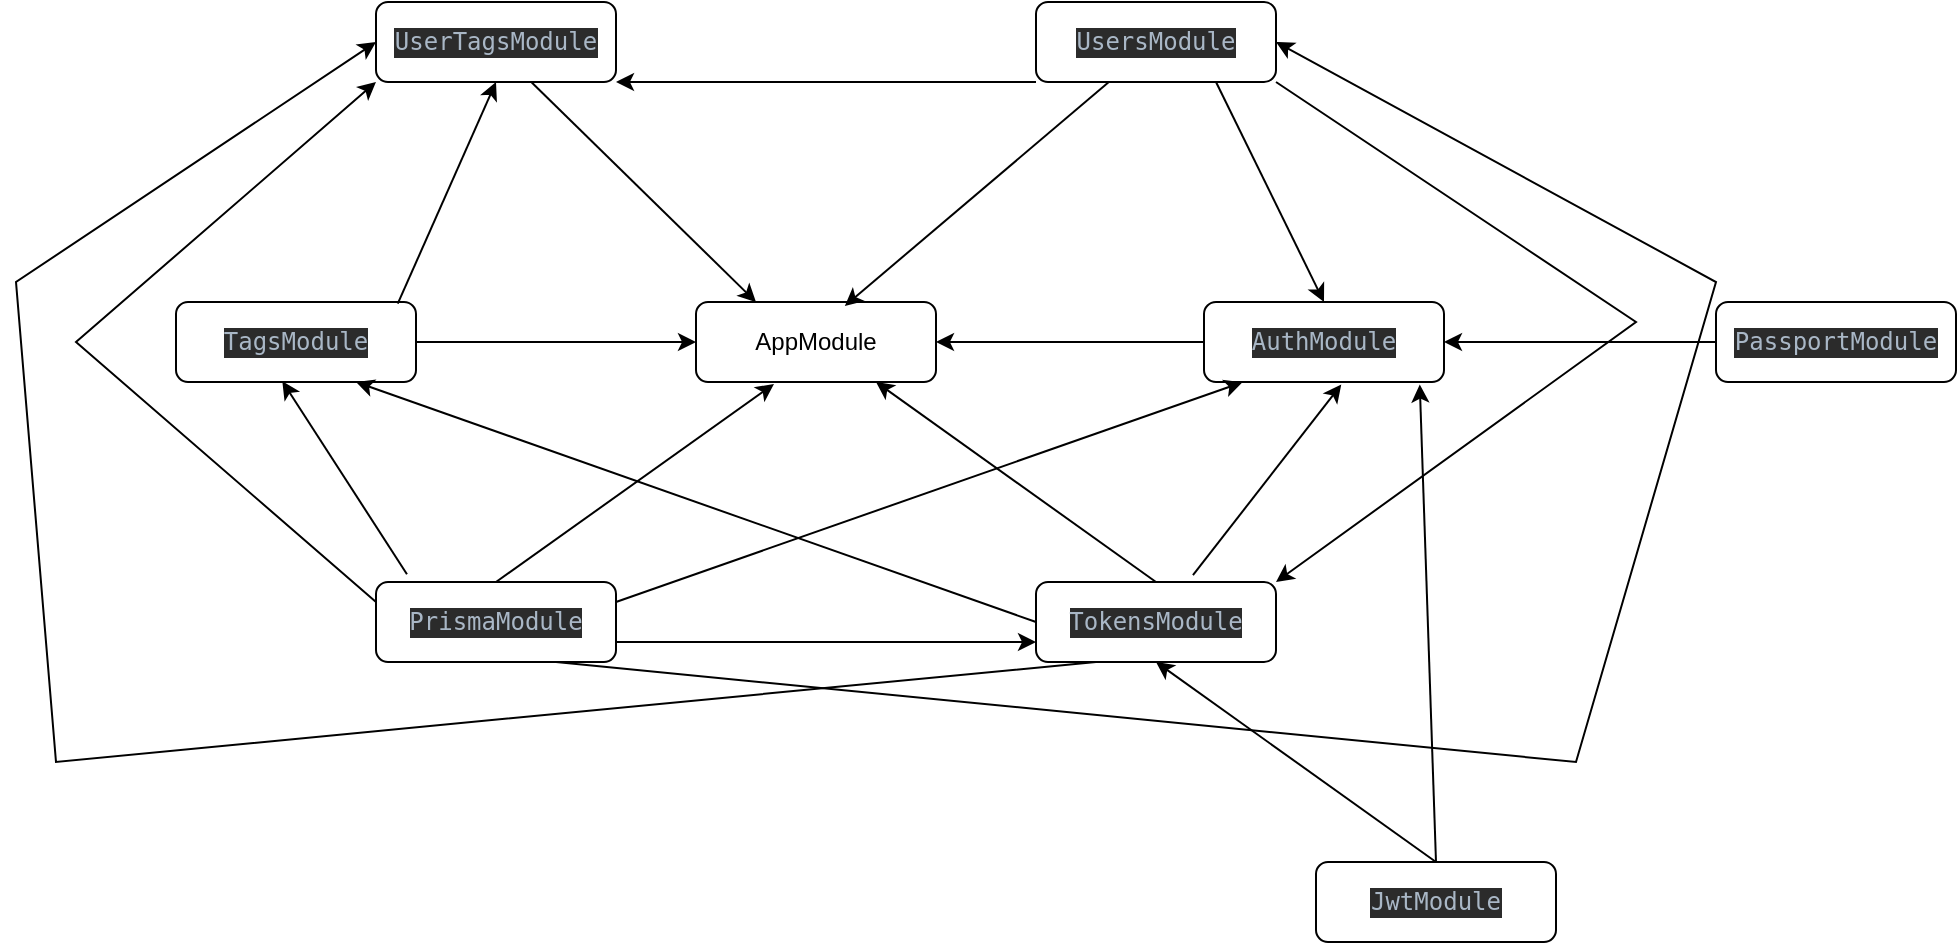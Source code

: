 <mxfile version="20.3.0" type="device"><diagram id="C5RBs43oDa-KdzZeNtuy" name="Page-1"><mxGraphModel dx="2104" dy="785" grid="1" gridSize="10" guides="1" tooltips="1" connect="1" arrows="1" fold="1" page="1" pageScale="1" pageWidth="827" pageHeight="1169" math="0" shadow="0"><root><mxCell id="WIyWlLk6GJQsqaUBKTNV-0"/><mxCell id="WIyWlLk6GJQsqaUBKTNV-1" parent="WIyWlLk6GJQsqaUBKTNV-0"/><mxCell id="WIyWlLk6GJQsqaUBKTNV-3" value="AppModule" style="rounded=1;whiteSpace=wrap;html=1;fontSize=12;glass=0;strokeWidth=1;shadow=0;" parent="WIyWlLk6GJQsqaUBKTNV-1" vertex="1"><mxGeometry x="160" y="220" width="120" height="40" as="geometry"/></mxCell><mxCell id="MZCXEf7RjNtNKzSu-S0y-0" value="&lt;pre style=&quot;background-color:#2b2b2b;color:#a9b7c6;font-family:'JetBrains Mono',monospace;font-size:9,8pt;&quot;&gt;PrismaModule&lt;/pre&gt;" style="rounded=1;whiteSpace=wrap;html=1;fontSize=12;glass=0;strokeWidth=1;shadow=0;" vertex="1" parent="WIyWlLk6GJQsqaUBKTNV-1"><mxGeometry y="360" width="120" height="40" as="geometry"/></mxCell><mxCell id="MZCXEf7RjNtNKzSu-S0y-1" value="&lt;pre style=&quot;background-color:#2b2b2b;color:#a9b7c6;font-family:'JetBrains Mono',monospace;font-size:9,8pt;&quot;&gt;TokensModule&lt;/pre&gt;" style="rounded=1;whiteSpace=wrap;html=1;fontSize=12;glass=0;strokeWidth=1;shadow=0;" vertex="1" parent="WIyWlLk6GJQsqaUBKTNV-1"><mxGeometry x="330" y="360" width="120" height="40" as="geometry"/></mxCell><mxCell id="MZCXEf7RjNtNKzSu-S0y-2" value="&lt;pre style=&quot;background-color:#2b2b2b;color:#a9b7c6;font-family:'JetBrains Mono',monospace;font-size:9,8pt;&quot;&gt;UserTagsModule&lt;/pre&gt;" style="rounded=1;whiteSpace=wrap;html=1;fontSize=12;glass=0;strokeWidth=1;shadow=0;" vertex="1" parent="WIyWlLk6GJQsqaUBKTNV-1"><mxGeometry y="70" width="120" height="40" as="geometry"/></mxCell><mxCell id="MZCXEf7RjNtNKzSu-S0y-3" value="&lt;pre style=&quot;background-color:#2b2b2b;color:#a9b7c6;font-family:'JetBrains Mono',monospace;font-size:9,8pt;&quot;&gt;TagsModule&lt;/pre&gt;" style="rounded=1;whiteSpace=wrap;html=1;fontSize=12;glass=0;strokeWidth=1;shadow=0;" vertex="1" parent="WIyWlLk6GJQsqaUBKTNV-1"><mxGeometry x="-100" y="220" width="120" height="40" as="geometry"/></mxCell><mxCell id="MZCXEf7RjNtNKzSu-S0y-4" value="&lt;pre style=&quot;background-color:#2b2b2b;color:#a9b7c6;font-family:'JetBrains Mono',monospace;font-size:9,8pt;&quot;&gt;UsersModule&lt;/pre&gt;" style="rounded=1;whiteSpace=wrap;html=1;fontSize=12;glass=0;strokeWidth=1;shadow=0;" vertex="1" parent="WIyWlLk6GJQsqaUBKTNV-1"><mxGeometry x="330" y="70" width="120" height="40" as="geometry"/></mxCell><mxCell id="MZCXEf7RjNtNKzSu-S0y-5" value="&lt;pre style=&quot;background-color:#2b2b2b;color:#a9b7c6;font-family:'JetBrains Mono',monospace;font-size:9,8pt;&quot;&gt;AuthModule&lt;/pre&gt;" style="rounded=1;whiteSpace=wrap;html=1;fontSize=12;glass=0;strokeWidth=1;shadow=0;" vertex="1" parent="WIyWlLk6GJQsqaUBKTNV-1"><mxGeometry x="414" y="220" width="120" height="40" as="geometry"/></mxCell><mxCell id="MZCXEf7RjNtNKzSu-S0y-6" value="" style="endArrow=classic;html=1;rounded=0;entryX=0.62;entryY=0.05;entryDx=0;entryDy=0;entryPerimeter=0;" edge="1" parent="WIyWlLk6GJQsqaUBKTNV-1" source="MZCXEf7RjNtNKzSu-S0y-4" target="WIyWlLk6GJQsqaUBKTNV-3"><mxGeometry width="50" height="50" relative="1" as="geometry"><mxPoint x="140" y="250" as="sourcePoint"/><mxPoint x="190" y="200" as="targetPoint"/></mxGeometry></mxCell><mxCell id="MZCXEf7RjNtNKzSu-S0y-7" value="" style="endArrow=classic;html=1;rounded=0;entryX=1;entryY=0.5;entryDx=0;entryDy=0;exitX=0;exitY=0.5;exitDx=0;exitDy=0;" edge="1" parent="WIyWlLk6GJQsqaUBKTNV-1" source="MZCXEf7RjNtNKzSu-S0y-5" target="WIyWlLk6GJQsqaUBKTNV-3"><mxGeometry width="50" height="50" relative="1" as="geometry"><mxPoint x="210" y="260" as="sourcePoint"/><mxPoint x="260" y="210" as="targetPoint"/></mxGeometry></mxCell><mxCell id="MZCXEf7RjNtNKzSu-S0y-8" value="" style="endArrow=classic;html=1;rounded=0;entryX=0.25;entryY=0;entryDx=0;entryDy=0;exitX=0.649;exitY=1.006;exitDx=0;exitDy=0;exitPerimeter=0;" edge="1" parent="WIyWlLk6GJQsqaUBKTNV-1" source="MZCXEf7RjNtNKzSu-S0y-2" target="WIyWlLk6GJQsqaUBKTNV-3"><mxGeometry width="50" height="50" relative="1" as="geometry"><mxPoint x="296.96" y="194" as="sourcePoint"/><mxPoint x="260" y="230" as="targetPoint"/></mxGeometry></mxCell><mxCell id="MZCXEf7RjNtNKzSu-S0y-9" value="" style="endArrow=classic;html=1;rounded=0;entryX=0.75;entryY=1;entryDx=0;entryDy=0;exitX=0.5;exitY=0;exitDx=0;exitDy=0;" edge="1" parent="WIyWlLk6GJQsqaUBKTNV-1" source="MZCXEf7RjNtNKzSu-S0y-1" target="WIyWlLk6GJQsqaUBKTNV-3"><mxGeometry width="50" height="50" relative="1" as="geometry"><mxPoint x="306.96" y="204" as="sourcePoint"/><mxPoint x="270" y="240" as="targetPoint"/></mxGeometry></mxCell><mxCell id="MZCXEf7RjNtNKzSu-S0y-10" value="" style="endArrow=classic;html=1;rounded=0;entryX=0.325;entryY=1.025;entryDx=0;entryDy=0;exitX=0.5;exitY=0;exitDx=0;exitDy=0;entryPerimeter=0;" edge="1" parent="WIyWlLk6GJQsqaUBKTNV-1" source="MZCXEf7RjNtNKzSu-S0y-0" target="WIyWlLk6GJQsqaUBKTNV-3"><mxGeometry width="50" height="50" relative="1" as="geometry"><mxPoint x="316.96" y="214" as="sourcePoint"/><mxPoint x="280" y="250" as="targetPoint"/></mxGeometry></mxCell><mxCell id="MZCXEf7RjNtNKzSu-S0y-11" value="" style="endArrow=classic;html=1;rounded=0;entryX=0;entryY=0.5;entryDx=0;entryDy=0;exitX=1;exitY=0.5;exitDx=0;exitDy=0;" edge="1" parent="WIyWlLk6GJQsqaUBKTNV-1" source="MZCXEf7RjNtNKzSu-S0y-3" target="WIyWlLk6GJQsqaUBKTNV-3"><mxGeometry width="50" height="50" relative="1" as="geometry"><mxPoint x="326.96" y="224" as="sourcePoint"/><mxPoint x="290" y="260" as="targetPoint"/></mxGeometry></mxCell><mxCell id="MZCXEf7RjNtNKzSu-S0y-12" value="" style="endArrow=classic;html=1;rounded=0;entryX=0.443;entryY=0.991;entryDx=0;entryDy=0;exitX=0.129;exitY=-0.097;exitDx=0;exitDy=0;exitPerimeter=0;entryPerimeter=0;" edge="1" parent="WIyWlLk6GJQsqaUBKTNV-1" source="MZCXEf7RjNtNKzSu-S0y-0" target="MZCXEf7RjNtNKzSu-S0y-3"><mxGeometry width="50" height="50" relative="1" as="geometry"><mxPoint x="336.96" y="94" as="sourcePoint"/><mxPoint x="300" y="130" as="targetPoint"/></mxGeometry></mxCell><mxCell id="MZCXEf7RjNtNKzSu-S0y-13" value="" style="endArrow=classic;html=1;rounded=0;entryX=0.75;entryY=1;entryDx=0;entryDy=0;exitX=0;exitY=0.5;exitDx=0;exitDy=0;" edge="1" parent="WIyWlLk6GJQsqaUBKTNV-1" source="MZCXEf7RjNtNKzSu-S0y-1" target="MZCXEf7RjNtNKzSu-S0y-3"><mxGeometry width="50" height="50" relative="1" as="geometry"><mxPoint x="346.96" y="104" as="sourcePoint"/><mxPoint x="310" y="140" as="targetPoint"/></mxGeometry></mxCell><mxCell id="MZCXEf7RjNtNKzSu-S0y-14" value="" style="endArrow=classic;html=1;rounded=0;entryX=1;entryY=0;entryDx=0;entryDy=0;exitX=1;exitY=1;exitDx=0;exitDy=0;fillColor=#d5e8d4;strokeColor=#000000;strokeWidth=1;" edge="1" parent="WIyWlLk6GJQsqaUBKTNV-1" source="MZCXEf7RjNtNKzSu-S0y-4" target="MZCXEf7RjNtNKzSu-S0y-1"><mxGeometry width="50" height="50" relative="1" as="geometry"><mxPoint x="356.96" y="114" as="sourcePoint"/><mxPoint x="320" y="150" as="targetPoint"/><Array as="points"><mxPoint x="630" y="230"/></Array></mxGeometry></mxCell><mxCell id="MZCXEf7RjNtNKzSu-S0y-15" value="" style="endArrow=classic;html=1;rounded=0;entryX=0;entryY=0.75;entryDx=0;entryDy=0;exitX=1;exitY=0.75;exitDx=0;exitDy=0;" edge="1" parent="WIyWlLk6GJQsqaUBKTNV-1" source="MZCXEf7RjNtNKzSu-S0y-0" target="MZCXEf7RjNtNKzSu-S0y-1"><mxGeometry width="50" height="50" relative="1" as="geometry"><mxPoint x="366.96" y="124" as="sourcePoint"/><mxPoint x="330" y="160" as="targetPoint"/></mxGeometry></mxCell><mxCell id="MZCXEf7RjNtNKzSu-S0y-16" value="" style="endArrow=classic;html=1;rounded=0;entryX=1;entryY=1;entryDx=0;entryDy=0;exitX=0;exitY=1;exitDx=0;exitDy=0;" edge="1" parent="WIyWlLk6GJQsqaUBKTNV-1" source="MZCXEf7RjNtNKzSu-S0y-4" target="MZCXEf7RjNtNKzSu-S0y-2"><mxGeometry width="50" height="50" relative="1" as="geometry"><mxPoint x="376.96" y="134" as="sourcePoint"/><mxPoint x="340" y="170" as="targetPoint"/></mxGeometry></mxCell><mxCell id="MZCXEf7RjNtNKzSu-S0y-17" value="" style="endArrow=classic;html=1;rounded=0;entryX=0;entryY=0.5;entryDx=0;entryDy=0;exitX=0.25;exitY=1;exitDx=0;exitDy=0;" edge="1" parent="WIyWlLk6GJQsqaUBKTNV-1" source="MZCXEf7RjNtNKzSu-S0y-1" target="MZCXEf7RjNtNKzSu-S0y-2"><mxGeometry width="50" height="50" relative="1" as="geometry"><mxPoint x="386.96" y="144" as="sourcePoint"/><mxPoint x="350" y="180" as="targetPoint"/><Array as="points"><mxPoint x="-160" y="450"/><mxPoint x="-180" y="210"/></Array></mxGeometry></mxCell><mxCell id="MZCXEf7RjNtNKzSu-S0y-18" value="" style="endArrow=classic;html=1;rounded=0;entryX=0.5;entryY=1;entryDx=0;entryDy=0;exitX=0.924;exitY=0.021;exitDx=0;exitDy=0;exitPerimeter=0;" edge="1" parent="WIyWlLk6GJQsqaUBKTNV-1" source="MZCXEf7RjNtNKzSu-S0y-3" target="MZCXEf7RjNtNKzSu-S0y-2"><mxGeometry width="50" height="50" relative="1" as="geometry"><mxPoint x="396.96" y="154" as="sourcePoint"/><mxPoint x="360" y="190" as="targetPoint"/></mxGeometry></mxCell><mxCell id="MZCXEf7RjNtNKzSu-S0y-19" value="" style="endArrow=classic;html=1;rounded=0;entryX=0;entryY=1;entryDx=0;entryDy=0;exitX=0;exitY=0.25;exitDx=0;exitDy=0;" edge="1" parent="WIyWlLk6GJQsqaUBKTNV-1" source="MZCXEf7RjNtNKzSu-S0y-0" target="MZCXEf7RjNtNKzSu-S0y-2"><mxGeometry width="50" height="50" relative="1" as="geometry"><mxPoint x="406.96" y="164" as="sourcePoint"/><mxPoint x="370" y="200" as="targetPoint"/><Array as="points"><mxPoint x="-150" y="240"/></Array></mxGeometry></mxCell><mxCell id="MZCXEf7RjNtNKzSu-S0y-21" value="" style="endArrow=classic;html=1;rounded=0;entryX=1;entryY=0.5;entryDx=0;entryDy=0;exitX=0.75;exitY=1;exitDx=0;exitDy=0;" edge="1" parent="WIyWlLk6GJQsqaUBKTNV-1" source="MZCXEf7RjNtNKzSu-S0y-0" target="MZCXEf7RjNtNKzSu-S0y-4"><mxGeometry width="50" height="50" relative="1" as="geometry"><mxPoint x="426.96" y="184" as="sourcePoint"/><mxPoint x="390" y="220" as="targetPoint"/><Array as="points"><mxPoint x="600" y="450"/><mxPoint x="670" y="210"/></Array></mxGeometry></mxCell><mxCell id="MZCXEf7RjNtNKzSu-S0y-23" value="" style="endArrow=classic;html=1;rounded=0;entryX=0.5;entryY=0;entryDx=0;entryDy=0;exitX=0.75;exitY=1;exitDx=0;exitDy=0;fillColor=#d5e8d4;strokeColor=#000000;strokeWidth=1;" edge="1" parent="WIyWlLk6GJQsqaUBKTNV-1" source="MZCXEf7RjNtNKzSu-S0y-4" target="MZCXEf7RjNtNKzSu-S0y-5"><mxGeometry width="50" height="50" relative="1" as="geometry"><mxPoint x="436.96" y="194" as="sourcePoint"/><mxPoint x="400" y="230" as="targetPoint"/></mxGeometry></mxCell><mxCell id="MZCXEf7RjNtNKzSu-S0y-24" value="" style="endArrow=classic;html=1;rounded=0;entryX=0.572;entryY=1.032;entryDx=0;entryDy=0;exitX=0.654;exitY=-0.085;exitDx=0;exitDy=0;exitPerimeter=0;entryPerimeter=0;fillColor=#d5e8d4;strokeColor=#000000;strokeWidth=1;" edge="1" parent="WIyWlLk6GJQsqaUBKTNV-1" source="MZCXEf7RjNtNKzSu-S0y-1" target="MZCXEf7RjNtNKzSu-S0y-5"><mxGeometry width="50" height="50" relative="1" as="geometry"><mxPoint x="446.96" y="204" as="sourcePoint"/><mxPoint x="410" y="240" as="targetPoint"/></mxGeometry></mxCell><mxCell id="MZCXEf7RjNtNKzSu-S0y-25" value="" style="endArrow=classic;html=1;rounded=0;exitX=1;exitY=0.25;exitDx=0;exitDy=0;entryX=0.16;entryY=1.003;entryDx=0;entryDy=0;entryPerimeter=0;" edge="1" parent="WIyWlLk6GJQsqaUBKTNV-1" source="MZCXEf7RjNtNKzSu-S0y-0" target="MZCXEf7RjNtNKzSu-S0y-5"><mxGeometry width="50" height="50" relative="1" as="geometry"><mxPoint x="456.96" y="214" as="sourcePoint"/><mxPoint x="340" y="260" as="targetPoint"/></mxGeometry></mxCell><mxCell id="MZCXEf7RjNtNKzSu-S0y-26" value="&lt;pre style=&quot;background-color:#2b2b2b;color:#a9b7c6;font-family:'JetBrains Mono',monospace;font-size:9,8pt;&quot;&gt;JwtModule&lt;/pre&gt;" style="rounded=1;whiteSpace=wrap;html=1;fontSize=12;glass=0;strokeWidth=1;shadow=0;" vertex="1" parent="WIyWlLk6GJQsqaUBKTNV-1"><mxGeometry x="470" y="500" width="120" height="40" as="geometry"/></mxCell><mxCell id="MZCXEf7RjNtNKzSu-S0y-27" value="" style="endArrow=classic;html=1;rounded=0;strokeColor=#000000;strokeWidth=1;exitX=0.5;exitY=0;exitDx=0;exitDy=0;entryX=0.5;entryY=1;entryDx=0;entryDy=0;" edge="1" parent="WIyWlLk6GJQsqaUBKTNV-1" source="MZCXEf7RjNtNKzSu-S0y-26" target="MZCXEf7RjNtNKzSu-S0y-1"><mxGeometry width="50" height="50" relative="1" as="geometry"><mxPoint x="220" y="320" as="sourcePoint"/><mxPoint x="270" y="270" as="targetPoint"/></mxGeometry></mxCell><mxCell id="MZCXEf7RjNtNKzSu-S0y-28" value="&lt;pre style=&quot;background-color:#2b2b2b;color:#a9b7c6;font-family:'JetBrains Mono',monospace;font-size:9,8pt;&quot;&gt;PassportModule&lt;/pre&gt;" style="rounded=1;whiteSpace=wrap;html=1;fontSize=12;glass=0;strokeWidth=1;shadow=0;" vertex="1" parent="WIyWlLk6GJQsqaUBKTNV-1"><mxGeometry x="670" y="220" width="120" height="40" as="geometry"/></mxCell><mxCell id="MZCXEf7RjNtNKzSu-S0y-30" value="" style="endArrow=classic;html=1;rounded=0;strokeColor=#000000;strokeWidth=1;exitX=0;exitY=0.5;exitDx=0;exitDy=0;entryX=1;entryY=0.5;entryDx=0;entryDy=0;" edge="1" parent="WIyWlLk6GJQsqaUBKTNV-1" source="MZCXEf7RjNtNKzSu-S0y-28" target="MZCXEf7RjNtNKzSu-S0y-5"><mxGeometry width="50" height="50" relative="1" as="geometry"><mxPoint x="290" y="300" as="sourcePoint"/><mxPoint x="340" y="250" as="targetPoint"/></mxGeometry></mxCell><mxCell id="MZCXEf7RjNtNKzSu-S0y-31" value="" style="endArrow=classic;html=1;rounded=0;strokeColor=#000000;strokeWidth=1;exitX=0.5;exitY=0;exitDx=0;exitDy=0;entryX=0.899;entryY=1.032;entryDx=0;entryDy=0;entryPerimeter=0;" edge="1" parent="WIyWlLk6GJQsqaUBKTNV-1" source="MZCXEf7RjNtNKzSu-S0y-26" target="MZCXEf7RjNtNKzSu-S0y-5"><mxGeometry width="50" height="50" relative="1" as="geometry"><mxPoint x="240" y="390" as="sourcePoint"/><mxPoint x="290" y="340" as="targetPoint"/></mxGeometry></mxCell></root></mxGraphModel></diagram></mxfile>